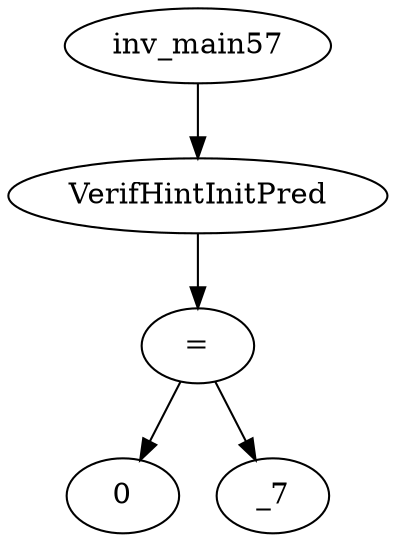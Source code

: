 digraph dag {
0 [label="inv_main57"];
1 [label="VerifHintInitPred"];
2 [label="="];
3 [label="0"];
4 [label="_7"];
0->1
1->2
2->4
2 -> 3
}
